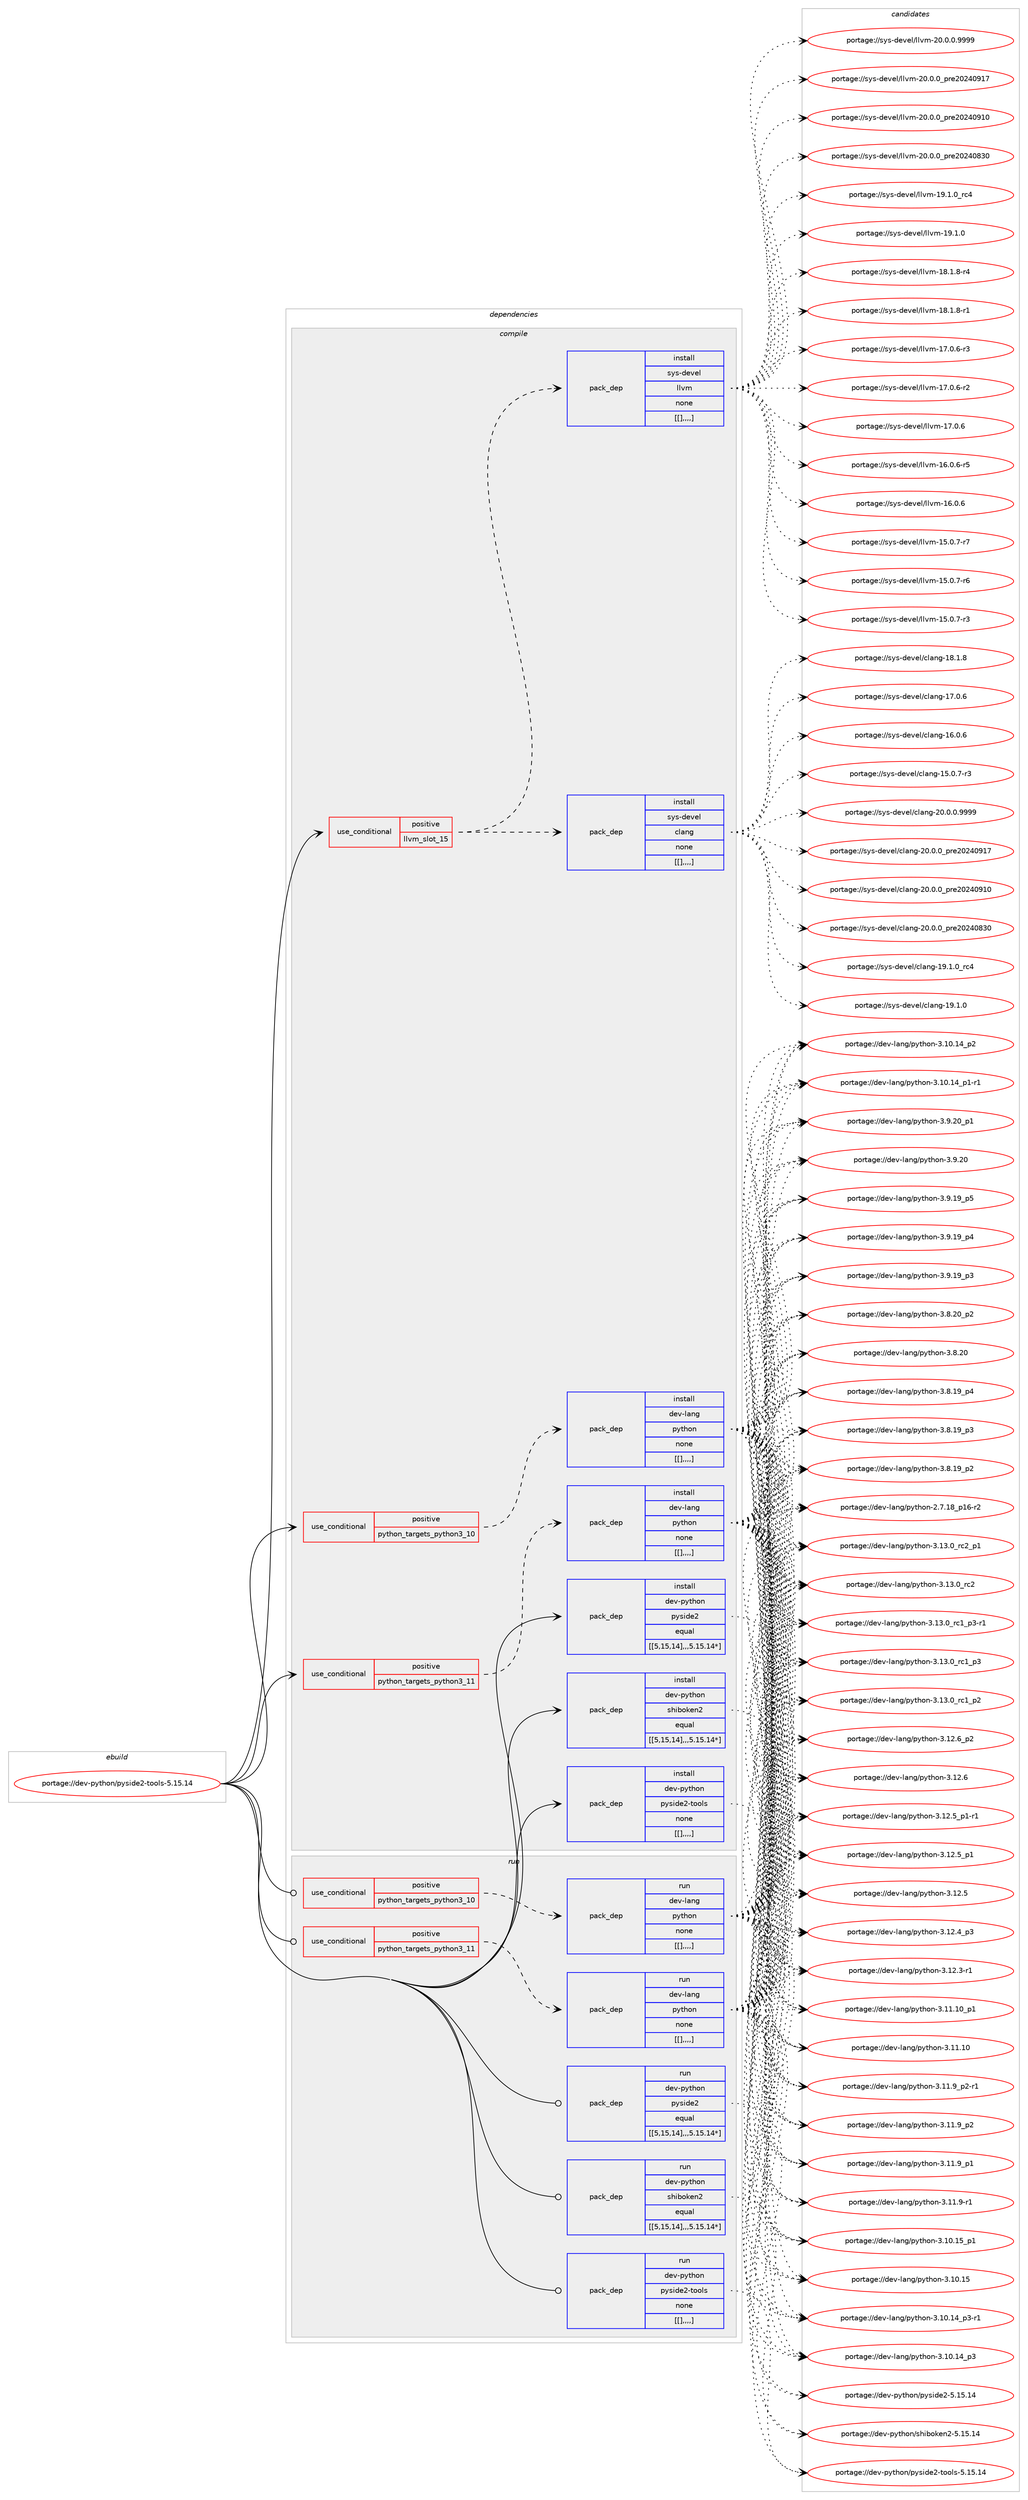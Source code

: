 digraph prolog {

# *************
# Graph options
# *************

newrank=true;
concentrate=true;
compound=true;
graph [rankdir=LR,fontname=Helvetica,fontsize=10,ranksep=1.5];#, ranksep=2.5, nodesep=0.2];
edge  [arrowhead=vee];
node  [fontname=Helvetica,fontsize=10];

# **********
# The ebuild
# **********

subgraph cluster_leftcol {
color=gray;
label=<<i>ebuild</i>>;
id [label="portage://dev-python/pyside2-tools-5.15.14", color=red, width=4, href="../dev-python/pyside2-tools-5.15.14.svg"];
}

# ****************
# The dependencies
# ****************

subgraph cluster_midcol {
color=gray;
label=<<i>dependencies</i>>;
subgraph cluster_compile {
fillcolor="#eeeeee";
style=filled;
label=<<i>compile</i>>;
subgraph cond39225 {
dependency161294 [label=<<TABLE BORDER="0" CELLBORDER="1" CELLSPACING="0" CELLPADDING="4"><TR><TD ROWSPAN="3" CELLPADDING="10">use_conditional</TD></TR><TR><TD>positive</TD></TR><TR><TD>llvm_slot_15</TD></TR></TABLE>>, shape=none, color=red];
subgraph pack120819 {
dependency161295 [label=<<TABLE BORDER="0" CELLBORDER="1" CELLSPACING="0" CELLPADDING="4" WIDTH="220"><TR><TD ROWSPAN="6" CELLPADDING="30">pack_dep</TD></TR><TR><TD WIDTH="110">install</TD></TR><TR><TD>sys-devel</TD></TR><TR><TD>clang</TD></TR><TR><TD>none</TD></TR><TR><TD>[[],,,,]</TD></TR></TABLE>>, shape=none, color=blue];
}
dependency161294:e -> dependency161295:w [weight=20,style="dashed",arrowhead="vee"];
subgraph pack120820 {
dependency161296 [label=<<TABLE BORDER="0" CELLBORDER="1" CELLSPACING="0" CELLPADDING="4" WIDTH="220"><TR><TD ROWSPAN="6" CELLPADDING="30">pack_dep</TD></TR><TR><TD WIDTH="110">install</TD></TR><TR><TD>sys-devel</TD></TR><TR><TD>llvm</TD></TR><TR><TD>none</TD></TR><TR><TD>[[],,,,]</TD></TR></TABLE>>, shape=none, color=blue];
}
dependency161294:e -> dependency161296:w [weight=20,style="dashed",arrowhead="vee"];
}
id:e -> dependency161294:w [weight=20,style="solid",arrowhead="vee"];
subgraph cond39226 {
dependency161297 [label=<<TABLE BORDER="0" CELLBORDER="1" CELLSPACING="0" CELLPADDING="4"><TR><TD ROWSPAN="3" CELLPADDING="10">use_conditional</TD></TR><TR><TD>positive</TD></TR><TR><TD>python_targets_python3_10</TD></TR></TABLE>>, shape=none, color=red];
subgraph pack120821 {
dependency161298 [label=<<TABLE BORDER="0" CELLBORDER="1" CELLSPACING="0" CELLPADDING="4" WIDTH="220"><TR><TD ROWSPAN="6" CELLPADDING="30">pack_dep</TD></TR><TR><TD WIDTH="110">install</TD></TR><TR><TD>dev-lang</TD></TR><TR><TD>python</TD></TR><TR><TD>none</TD></TR><TR><TD>[[],,,,]</TD></TR></TABLE>>, shape=none, color=blue];
}
dependency161297:e -> dependency161298:w [weight=20,style="dashed",arrowhead="vee"];
}
id:e -> dependency161297:w [weight=20,style="solid",arrowhead="vee"];
subgraph cond39227 {
dependency161299 [label=<<TABLE BORDER="0" CELLBORDER="1" CELLSPACING="0" CELLPADDING="4"><TR><TD ROWSPAN="3" CELLPADDING="10">use_conditional</TD></TR><TR><TD>positive</TD></TR><TR><TD>python_targets_python3_11</TD></TR></TABLE>>, shape=none, color=red];
subgraph pack120822 {
dependency161300 [label=<<TABLE BORDER="0" CELLBORDER="1" CELLSPACING="0" CELLPADDING="4" WIDTH="220"><TR><TD ROWSPAN="6" CELLPADDING="30">pack_dep</TD></TR><TR><TD WIDTH="110">install</TD></TR><TR><TD>dev-lang</TD></TR><TR><TD>python</TD></TR><TR><TD>none</TD></TR><TR><TD>[[],,,,]</TD></TR></TABLE>>, shape=none, color=blue];
}
dependency161299:e -> dependency161300:w [weight=20,style="dashed",arrowhead="vee"];
}
id:e -> dependency161299:w [weight=20,style="solid",arrowhead="vee"];
subgraph pack120823 {
dependency161301 [label=<<TABLE BORDER="0" CELLBORDER="1" CELLSPACING="0" CELLPADDING="4" WIDTH="220"><TR><TD ROWSPAN="6" CELLPADDING="30">pack_dep</TD></TR><TR><TD WIDTH="110">install</TD></TR><TR><TD>dev-python</TD></TR><TR><TD>pyside2</TD></TR><TR><TD>equal</TD></TR><TR><TD>[[5,15,14],,,5.15.14*]</TD></TR></TABLE>>, shape=none, color=blue];
}
id:e -> dependency161301:w [weight=20,style="solid",arrowhead="vee"];
subgraph pack120824 {
dependency161302 [label=<<TABLE BORDER="0" CELLBORDER="1" CELLSPACING="0" CELLPADDING="4" WIDTH="220"><TR><TD ROWSPAN="6" CELLPADDING="30">pack_dep</TD></TR><TR><TD WIDTH="110">install</TD></TR><TR><TD>dev-python</TD></TR><TR><TD>shiboken2</TD></TR><TR><TD>equal</TD></TR><TR><TD>[[5,15,14],,,5.15.14*]</TD></TR></TABLE>>, shape=none, color=blue];
}
id:e -> dependency161302:w [weight=20,style="solid",arrowhead="vee"];
subgraph pack120825 {
dependency161303 [label=<<TABLE BORDER="0" CELLBORDER="1" CELLSPACING="0" CELLPADDING="4" WIDTH="220"><TR><TD ROWSPAN="6" CELLPADDING="30">pack_dep</TD></TR><TR><TD WIDTH="110">install</TD></TR><TR><TD>dev-python</TD></TR><TR><TD>pyside2-tools</TD></TR><TR><TD>none</TD></TR><TR><TD>[[],,,,]</TD></TR></TABLE>>, shape=none, color=blue];
}
id:e -> dependency161303:w [weight=20,style="solid",arrowhead="vee"];
}
subgraph cluster_compileandrun {
fillcolor="#eeeeee";
style=filled;
label=<<i>compile and run</i>>;
}
subgraph cluster_run {
fillcolor="#eeeeee";
style=filled;
label=<<i>run</i>>;
subgraph cond39228 {
dependency161304 [label=<<TABLE BORDER="0" CELLBORDER="1" CELLSPACING="0" CELLPADDING="4"><TR><TD ROWSPAN="3" CELLPADDING="10">use_conditional</TD></TR><TR><TD>positive</TD></TR><TR><TD>python_targets_python3_10</TD></TR></TABLE>>, shape=none, color=red];
subgraph pack120826 {
dependency161305 [label=<<TABLE BORDER="0" CELLBORDER="1" CELLSPACING="0" CELLPADDING="4" WIDTH="220"><TR><TD ROWSPAN="6" CELLPADDING="30">pack_dep</TD></TR><TR><TD WIDTH="110">run</TD></TR><TR><TD>dev-lang</TD></TR><TR><TD>python</TD></TR><TR><TD>none</TD></TR><TR><TD>[[],,,,]</TD></TR></TABLE>>, shape=none, color=blue];
}
dependency161304:e -> dependency161305:w [weight=20,style="dashed",arrowhead="vee"];
}
id:e -> dependency161304:w [weight=20,style="solid",arrowhead="odot"];
subgraph cond39229 {
dependency161306 [label=<<TABLE BORDER="0" CELLBORDER="1" CELLSPACING="0" CELLPADDING="4"><TR><TD ROWSPAN="3" CELLPADDING="10">use_conditional</TD></TR><TR><TD>positive</TD></TR><TR><TD>python_targets_python3_11</TD></TR></TABLE>>, shape=none, color=red];
subgraph pack120827 {
dependency161307 [label=<<TABLE BORDER="0" CELLBORDER="1" CELLSPACING="0" CELLPADDING="4" WIDTH="220"><TR><TD ROWSPAN="6" CELLPADDING="30">pack_dep</TD></TR><TR><TD WIDTH="110">run</TD></TR><TR><TD>dev-lang</TD></TR><TR><TD>python</TD></TR><TR><TD>none</TD></TR><TR><TD>[[],,,,]</TD></TR></TABLE>>, shape=none, color=blue];
}
dependency161306:e -> dependency161307:w [weight=20,style="dashed",arrowhead="vee"];
}
id:e -> dependency161306:w [weight=20,style="solid",arrowhead="odot"];
subgraph pack120828 {
dependency161308 [label=<<TABLE BORDER="0" CELLBORDER="1" CELLSPACING="0" CELLPADDING="4" WIDTH="220"><TR><TD ROWSPAN="6" CELLPADDING="30">pack_dep</TD></TR><TR><TD WIDTH="110">run</TD></TR><TR><TD>dev-python</TD></TR><TR><TD>pyside2</TD></TR><TR><TD>equal</TD></TR><TR><TD>[[5,15,14],,,5.15.14*]</TD></TR></TABLE>>, shape=none, color=blue];
}
id:e -> dependency161308:w [weight=20,style="solid",arrowhead="odot"];
subgraph pack120829 {
dependency161309 [label=<<TABLE BORDER="0" CELLBORDER="1" CELLSPACING="0" CELLPADDING="4" WIDTH="220"><TR><TD ROWSPAN="6" CELLPADDING="30">pack_dep</TD></TR><TR><TD WIDTH="110">run</TD></TR><TR><TD>dev-python</TD></TR><TR><TD>shiboken2</TD></TR><TR><TD>equal</TD></TR><TR><TD>[[5,15,14],,,5.15.14*]</TD></TR></TABLE>>, shape=none, color=blue];
}
id:e -> dependency161309:w [weight=20,style="solid",arrowhead="odot"];
subgraph pack120830 {
dependency161310 [label=<<TABLE BORDER="0" CELLBORDER="1" CELLSPACING="0" CELLPADDING="4" WIDTH="220"><TR><TD ROWSPAN="6" CELLPADDING="30">pack_dep</TD></TR><TR><TD WIDTH="110">run</TD></TR><TR><TD>dev-python</TD></TR><TR><TD>pyside2-tools</TD></TR><TR><TD>none</TD></TR><TR><TD>[[],,,,]</TD></TR></TABLE>>, shape=none, color=blue];
}
id:e -> dependency161310:w [weight=20,style="solid",arrowhead="odot"];
}
}

# **************
# The candidates
# **************

subgraph cluster_choices {
rank=same;
color=gray;
label=<<i>candidates</i>>;

subgraph choice120819 {
color=black;
nodesep=1;
choice11512111545100101118101108479910897110103455048464846484657575757 [label="portage://sys-devel/clang-20.0.0.9999", color=red, width=4,href="../sys-devel/clang-20.0.0.9999.svg"];
choice1151211154510010111810110847991089711010345504846484648951121141015048505248574955 [label="portage://sys-devel/clang-20.0.0_pre20240917", color=red, width=4,href="../sys-devel/clang-20.0.0_pre20240917.svg"];
choice1151211154510010111810110847991089711010345504846484648951121141015048505248574948 [label="portage://sys-devel/clang-20.0.0_pre20240910", color=red, width=4,href="../sys-devel/clang-20.0.0_pre20240910.svg"];
choice1151211154510010111810110847991089711010345504846484648951121141015048505248565148 [label="portage://sys-devel/clang-20.0.0_pre20240830", color=red, width=4,href="../sys-devel/clang-20.0.0_pre20240830.svg"];
choice1151211154510010111810110847991089711010345495746494648951149952 [label="portage://sys-devel/clang-19.1.0_rc4", color=red, width=4,href="../sys-devel/clang-19.1.0_rc4.svg"];
choice1151211154510010111810110847991089711010345495746494648 [label="portage://sys-devel/clang-19.1.0", color=red, width=4,href="../sys-devel/clang-19.1.0.svg"];
choice1151211154510010111810110847991089711010345495646494656 [label="portage://sys-devel/clang-18.1.8", color=red, width=4,href="../sys-devel/clang-18.1.8.svg"];
choice1151211154510010111810110847991089711010345495546484654 [label="portage://sys-devel/clang-17.0.6", color=red, width=4,href="../sys-devel/clang-17.0.6.svg"];
choice1151211154510010111810110847991089711010345495446484654 [label="portage://sys-devel/clang-16.0.6", color=red, width=4,href="../sys-devel/clang-16.0.6.svg"];
choice11512111545100101118101108479910897110103454953464846554511451 [label="portage://sys-devel/clang-15.0.7-r3", color=red, width=4,href="../sys-devel/clang-15.0.7-r3.svg"];
dependency161295:e -> choice11512111545100101118101108479910897110103455048464846484657575757:w [style=dotted,weight="100"];
dependency161295:e -> choice1151211154510010111810110847991089711010345504846484648951121141015048505248574955:w [style=dotted,weight="100"];
dependency161295:e -> choice1151211154510010111810110847991089711010345504846484648951121141015048505248574948:w [style=dotted,weight="100"];
dependency161295:e -> choice1151211154510010111810110847991089711010345504846484648951121141015048505248565148:w [style=dotted,weight="100"];
dependency161295:e -> choice1151211154510010111810110847991089711010345495746494648951149952:w [style=dotted,weight="100"];
dependency161295:e -> choice1151211154510010111810110847991089711010345495746494648:w [style=dotted,weight="100"];
dependency161295:e -> choice1151211154510010111810110847991089711010345495646494656:w [style=dotted,weight="100"];
dependency161295:e -> choice1151211154510010111810110847991089711010345495546484654:w [style=dotted,weight="100"];
dependency161295:e -> choice1151211154510010111810110847991089711010345495446484654:w [style=dotted,weight="100"];
dependency161295:e -> choice11512111545100101118101108479910897110103454953464846554511451:w [style=dotted,weight="100"];
}
subgraph choice120820 {
color=black;
nodesep=1;
choice1151211154510010111810110847108108118109455048464846484657575757 [label="portage://sys-devel/llvm-20.0.0.9999", color=red, width=4,href="../sys-devel/llvm-20.0.0.9999.svg"];
choice115121115451001011181011084710810811810945504846484648951121141015048505248574955 [label="portage://sys-devel/llvm-20.0.0_pre20240917", color=red, width=4,href="../sys-devel/llvm-20.0.0_pre20240917.svg"];
choice115121115451001011181011084710810811810945504846484648951121141015048505248574948 [label="portage://sys-devel/llvm-20.0.0_pre20240910", color=red, width=4,href="../sys-devel/llvm-20.0.0_pre20240910.svg"];
choice115121115451001011181011084710810811810945504846484648951121141015048505248565148 [label="portage://sys-devel/llvm-20.0.0_pre20240830", color=red, width=4,href="../sys-devel/llvm-20.0.0_pre20240830.svg"];
choice115121115451001011181011084710810811810945495746494648951149952 [label="portage://sys-devel/llvm-19.1.0_rc4", color=red, width=4,href="../sys-devel/llvm-19.1.0_rc4.svg"];
choice115121115451001011181011084710810811810945495746494648 [label="portage://sys-devel/llvm-19.1.0", color=red, width=4,href="../sys-devel/llvm-19.1.0.svg"];
choice1151211154510010111810110847108108118109454956464946564511452 [label="portage://sys-devel/llvm-18.1.8-r4", color=red, width=4,href="../sys-devel/llvm-18.1.8-r4.svg"];
choice1151211154510010111810110847108108118109454956464946564511449 [label="portage://sys-devel/llvm-18.1.8-r1", color=red, width=4,href="../sys-devel/llvm-18.1.8-r1.svg"];
choice1151211154510010111810110847108108118109454955464846544511451 [label="portage://sys-devel/llvm-17.0.6-r3", color=red, width=4,href="../sys-devel/llvm-17.0.6-r3.svg"];
choice1151211154510010111810110847108108118109454955464846544511450 [label="portage://sys-devel/llvm-17.0.6-r2", color=red, width=4,href="../sys-devel/llvm-17.0.6-r2.svg"];
choice115121115451001011181011084710810811810945495546484654 [label="portage://sys-devel/llvm-17.0.6", color=red, width=4,href="../sys-devel/llvm-17.0.6.svg"];
choice1151211154510010111810110847108108118109454954464846544511453 [label="portage://sys-devel/llvm-16.0.6-r5", color=red, width=4,href="../sys-devel/llvm-16.0.6-r5.svg"];
choice115121115451001011181011084710810811810945495446484654 [label="portage://sys-devel/llvm-16.0.6", color=red, width=4,href="../sys-devel/llvm-16.0.6.svg"];
choice1151211154510010111810110847108108118109454953464846554511455 [label="portage://sys-devel/llvm-15.0.7-r7", color=red, width=4,href="../sys-devel/llvm-15.0.7-r7.svg"];
choice1151211154510010111810110847108108118109454953464846554511454 [label="portage://sys-devel/llvm-15.0.7-r6", color=red, width=4,href="../sys-devel/llvm-15.0.7-r6.svg"];
choice1151211154510010111810110847108108118109454953464846554511451 [label="portage://sys-devel/llvm-15.0.7-r3", color=red, width=4,href="../sys-devel/llvm-15.0.7-r3.svg"];
dependency161296:e -> choice1151211154510010111810110847108108118109455048464846484657575757:w [style=dotted,weight="100"];
dependency161296:e -> choice115121115451001011181011084710810811810945504846484648951121141015048505248574955:w [style=dotted,weight="100"];
dependency161296:e -> choice115121115451001011181011084710810811810945504846484648951121141015048505248574948:w [style=dotted,weight="100"];
dependency161296:e -> choice115121115451001011181011084710810811810945504846484648951121141015048505248565148:w [style=dotted,weight="100"];
dependency161296:e -> choice115121115451001011181011084710810811810945495746494648951149952:w [style=dotted,weight="100"];
dependency161296:e -> choice115121115451001011181011084710810811810945495746494648:w [style=dotted,weight="100"];
dependency161296:e -> choice1151211154510010111810110847108108118109454956464946564511452:w [style=dotted,weight="100"];
dependency161296:e -> choice1151211154510010111810110847108108118109454956464946564511449:w [style=dotted,weight="100"];
dependency161296:e -> choice1151211154510010111810110847108108118109454955464846544511451:w [style=dotted,weight="100"];
dependency161296:e -> choice1151211154510010111810110847108108118109454955464846544511450:w [style=dotted,weight="100"];
dependency161296:e -> choice115121115451001011181011084710810811810945495546484654:w [style=dotted,weight="100"];
dependency161296:e -> choice1151211154510010111810110847108108118109454954464846544511453:w [style=dotted,weight="100"];
dependency161296:e -> choice115121115451001011181011084710810811810945495446484654:w [style=dotted,weight="100"];
dependency161296:e -> choice1151211154510010111810110847108108118109454953464846554511455:w [style=dotted,weight="100"];
dependency161296:e -> choice1151211154510010111810110847108108118109454953464846554511454:w [style=dotted,weight="100"];
dependency161296:e -> choice1151211154510010111810110847108108118109454953464846554511451:w [style=dotted,weight="100"];
}
subgraph choice120821 {
color=black;
nodesep=1;
choice100101118451089711010347112121116104111110455146495146489511499509511249 [label="portage://dev-lang/python-3.13.0_rc2_p1", color=red, width=4,href="../dev-lang/python-3.13.0_rc2_p1.svg"];
choice10010111845108971101034711212111610411111045514649514648951149950 [label="portage://dev-lang/python-3.13.0_rc2", color=red, width=4,href="../dev-lang/python-3.13.0_rc2.svg"];
choice1001011184510897110103471121211161041111104551464951464895114994995112514511449 [label="portage://dev-lang/python-3.13.0_rc1_p3-r1", color=red, width=4,href="../dev-lang/python-3.13.0_rc1_p3-r1.svg"];
choice100101118451089711010347112121116104111110455146495146489511499499511251 [label="portage://dev-lang/python-3.13.0_rc1_p3", color=red, width=4,href="../dev-lang/python-3.13.0_rc1_p3.svg"];
choice100101118451089711010347112121116104111110455146495146489511499499511250 [label="portage://dev-lang/python-3.13.0_rc1_p2", color=red, width=4,href="../dev-lang/python-3.13.0_rc1_p2.svg"];
choice100101118451089711010347112121116104111110455146495046549511250 [label="portage://dev-lang/python-3.12.6_p2", color=red, width=4,href="../dev-lang/python-3.12.6_p2.svg"];
choice10010111845108971101034711212111610411111045514649504654 [label="portage://dev-lang/python-3.12.6", color=red, width=4,href="../dev-lang/python-3.12.6.svg"];
choice1001011184510897110103471121211161041111104551464950465395112494511449 [label="portage://dev-lang/python-3.12.5_p1-r1", color=red, width=4,href="../dev-lang/python-3.12.5_p1-r1.svg"];
choice100101118451089711010347112121116104111110455146495046539511249 [label="portage://dev-lang/python-3.12.5_p1", color=red, width=4,href="../dev-lang/python-3.12.5_p1.svg"];
choice10010111845108971101034711212111610411111045514649504653 [label="portage://dev-lang/python-3.12.5", color=red, width=4,href="../dev-lang/python-3.12.5.svg"];
choice100101118451089711010347112121116104111110455146495046529511251 [label="portage://dev-lang/python-3.12.4_p3", color=red, width=4,href="../dev-lang/python-3.12.4_p3.svg"];
choice100101118451089711010347112121116104111110455146495046514511449 [label="portage://dev-lang/python-3.12.3-r1", color=red, width=4,href="../dev-lang/python-3.12.3-r1.svg"];
choice10010111845108971101034711212111610411111045514649494649489511249 [label="portage://dev-lang/python-3.11.10_p1", color=red, width=4,href="../dev-lang/python-3.11.10_p1.svg"];
choice1001011184510897110103471121211161041111104551464949464948 [label="portage://dev-lang/python-3.11.10", color=red, width=4,href="../dev-lang/python-3.11.10.svg"];
choice1001011184510897110103471121211161041111104551464949465795112504511449 [label="portage://dev-lang/python-3.11.9_p2-r1", color=red, width=4,href="../dev-lang/python-3.11.9_p2-r1.svg"];
choice100101118451089711010347112121116104111110455146494946579511250 [label="portage://dev-lang/python-3.11.9_p2", color=red, width=4,href="../dev-lang/python-3.11.9_p2.svg"];
choice100101118451089711010347112121116104111110455146494946579511249 [label="portage://dev-lang/python-3.11.9_p1", color=red, width=4,href="../dev-lang/python-3.11.9_p1.svg"];
choice100101118451089711010347112121116104111110455146494946574511449 [label="portage://dev-lang/python-3.11.9-r1", color=red, width=4,href="../dev-lang/python-3.11.9-r1.svg"];
choice10010111845108971101034711212111610411111045514649484649539511249 [label="portage://dev-lang/python-3.10.15_p1", color=red, width=4,href="../dev-lang/python-3.10.15_p1.svg"];
choice1001011184510897110103471121211161041111104551464948464953 [label="portage://dev-lang/python-3.10.15", color=red, width=4,href="../dev-lang/python-3.10.15.svg"];
choice100101118451089711010347112121116104111110455146494846495295112514511449 [label="portage://dev-lang/python-3.10.14_p3-r1", color=red, width=4,href="../dev-lang/python-3.10.14_p3-r1.svg"];
choice10010111845108971101034711212111610411111045514649484649529511251 [label="portage://dev-lang/python-3.10.14_p3", color=red, width=4,href="../dev-lang/python-3.10.14_p3.svg"];
choice10010111845108971101034711212111610411111045514649484649529511250 [label="portage://dev-lang/python-3.10.14_p2", color=red, width=4,href="../dev-lang/python-3.10.14_p2.svg"];
choice100101118451089711010347112121116104111110455146494846495295112494511449 [label="portage://dev-lang/python-3.10.14_p1-r1", color=red, width=4,href="../dev-lang/python-3.10.14_p1-r1.svg"];
choice100101118451089711010347112121116104111110455146574650489511249 [label="portage://dev-lang/python-3.9.20_p1", color=red, width=4,href="../dev-lang/python-3.9.20_p1.svg"];
choice10010111845108971101034711212111610411111045514657465048 [label="portage://dev-lang/python-3.9.20", color=red, width=4,href="../dev-lang/python-3.9.20.svg"];
choice100101118451089711010347112121116104111110455146574649579511253 [label="portage://dev-lang/python-3.9.19_p5", color=red, width=4,href="../dev-lang/python-3.9.19_p5.svg"];
choice100101118451089711010347112121116104111110455146574649579511252 [label="portage://dev-lang/python-3.9.19_p4", color=red, width=4,href="../dev-lang/python-3.9.19_p4.svg"];
choice100101118451089711010347112121116104111110455146574649579511251 [label="portage://dev-lang/python-3.9.19_p3", color=red, width=4,href="../dev-lang/python-3.9.19_p3.svg"];
choice100101118451089711010347112121116104111110455146564650489511250 [label="portage://dev-lang/python-3.8.20_p2", color=red, width=4,href="../dev-lang/python-3.8.20_p2.svg"];
choice10010111845108971101034711212111610411111045514656465048 [label="portage://dev-lang/python-3.8.20", color=red, width=4,href="../dev-lang/python-3.8.20.svg"];
choice100101118451089711010347112121116104111110455146564649579511252 [label="portage://dev-lang/python-3.8.19_p4", color=red, width=4,href="../dev-lang/python-3.8.19_p4.svg"];
choice100101118451089711010347112121116104111110455146564649579511251 [label="portage://dev-lang/python-3.8.19_p3", color=red, width=4,href="../dev-lang/python-3.8.19_p3.svg"];
choice100101118451089711010347112121116104111110455146564649579511250 [label="portage://dev-lang/python-3.8.19_p2", color=red, width=4,href="../dev-lang/python-3.8.19_p2.svg"];
choice100101118451089711010347112121116104111110455046554649569511249544511450 [label="portage://dev-lang/python-2.7.18_p16-r2", color=red, width=4,href="../dev-lang/python-2.7.18_p16-r2.svg"];
dependency161298:e -> choice100101118451089711010347112121116104111110455146495146489511499509511249:w [style=dotted,weight="100"];
dependency161298:e -> choice10010111845108971101034711212111610411111045514649514648951149950:w [style=dotted,weight="100"];
dependency161298:e -> choice1001011184510897110103471121211161041111104551464951464895114994995112514511449:w [style=dotted,weight="100"];
dependency161298:e -> choice100101118451089711010347112121116104111110455146495146489511499499511251:w [style=dotted,weight="100"];
dependency161298:e -> choice100101118451089711010347112121116104111110455146495146489511499499511250:w [style=dotted,weight="100"];
dependency161298:e -> choice100101118451089711010347112121116104111110455146495046549511250:w [style=dotted,weight="100"];
dependency161298:e -> choice10010111845108971101034711212111610411111045514649504654:w [style=dotted,weight="100"];
dependency161298:e -> choice1001011184510897110103471121211161041111104551464950465395112494511449:w [style=dotted,weight="100"];
dependency161298:e -> choice100101118451089711010347112121116104111110455146495046539511249:w [style=dotted,weight="100"];
dependency161298:e -> choice10010111845108971101034711212111610411111045514649504653:w [style=dotted,weight="100"];
dependency161298:e -> choice100101118451089711010347112121116104111110455146495046529511251:w [style=dotted,weight="100"];
dependency161298:e -> choice100101118451089711010347112121116104111110455146495046514511449:w [style=dotted,weight="100"];
dependency161298:e -> choice10010111845108971101034711212111610411111045514649494649489511249:w [style=dotted,weight="100"];
dependency161298:e -> choice1001011184510897110103471121211161041111104551464949464948:w [style=dotted,weight="100"];
dependency161298:e -> choice1001011184510897110103471121211161041111104551464949465795112504511449:w [style=dotted,weight="100"];
dependency161298:e -> choice100101118451089711010347112121116104111110455146494946579511250:w [style=dotted,weight="100"];
dependency161298:e -> choice100101118451089711010347112121116104111110455146494946579511249:w [style=dotted,weight="100"];
dependency161298:e -> choice100101118451089711010347112121116104111110455146494946574511449:w [style=dotted,weight="100"];
dependency161298:e -> choice10010111845108971101034711212111610411111045514649484649539511249:w [style=dotted,weight="100"];
dependency161298:e -> choice1001011184510897110103471121211161041111104551464948464953:w [style=dotted,weight="100"];
dependency161298:e -> choice100101118451089711010347112121116104111110455146494846495295112514511449:w [style=dotted,weight="100"];
dependency161298:e -> choice10010111845108971101034711212111610411111045514649484649529511251:w [style=dotted,weight="100"];
dependency161298:e -> choice10010111845108971101034711212111610411111045514649484649529511250:w [style=dotted,weight="100"];
dependency161298:e -> choice100101118451089711010347112121116104111110455146494846495295112494511449:w [style=dotted,weight="100"];
dependency161298:e -> choice100101118451089711010347112121116104111110455146574650489511249:w [style=dotted,weight="100"];
dependency161298:e -> choice10010111845108971101034711212111610411111045514657465048:w [style=dotted,weight="100"];
dependency161298:e -> choice100101118451089711010347112121116104111110455146574649579511253:w [style=dotted,weight="100"];
dependency161298:e -> choice100101118451089711010347112121116104111110455146574649579511252:w [style=dotted,weight="100"];
dependency161298:e -> choice100101118451089711010347112121116104111110455146574649579511251:w [style=dotted,weight="100"];
dependency161298:e -> choice100101118451089711010347112121116104111110455146564650489511250:w [style=dotted,weight="100"];
dependency161298:e -> choice10010111845108971101034711212111610411111045514656465048:w [style=dotted,weight="100"];
dependency161298:e -> choice100101118451089711010347112121116104111110455146564649579511252:w [style=dotted,weight="100"];
dependency161298:e -> choice100101118451089711010347112121116104111110455146564649579511251:w [style=dotted,weight="100"];
dependency161298:e -> choice100101118451089711010347112121116104111110455146564649579511250:w [style=dotted,weight="100"];
dependency161298:e -> choice100101118451089711010347112121116104111110455046554649569511249544511450:w [style=dotted,weight="100"];
}
subgraph choice120822 {
color=black;
nodesep=1;
choice100101118451089711010347112121116104111110455146495146489511499509511249 [label="portage://dev-lang/python-3.13.0_rc2_p1", color=red, width=4,href="../dev-lang/python-3.13.0_rc2_p1.svg"];
choice10010111845108971101034711212111610411111045514649514648951149950 [label="portage://dev-lang/python-3.13.0_rc2", color=red, width=4,href="../dev-lang/python-3.13.0_rc2.svg"];
choice1001011184510897110103471121211161041111104551464951464895114994995112514511449 [label="portage://dev-lang/python-3.13.0_rc1_p3-r1", color=red, width=4,href="../dev-lang/python-3.13.0_rc1_p3-r1.svg"];
choice100101118451089711010347112121116104111110455146495146489511499499511251 [label="portage://dev-lang/python-3.13.0_rc1_p3", color=red, width=4,href="../dev-lang/python-3.13.0_rc1_p3.svg"];
choice100101118451089711010347112121116104111110455146495146489511499499511250 [label="portage://dev-lang/python-3.13.0_rc1_p2", color=red, width=4,href="../dev-lang/python-3.13.0_rc1_p2.svg"];
choice100101118451089711010347112121116104111110455146495046549511250 [label="portage://dev-lang/python-3.12.6_p2", color=red, width=4,href="../dev-lang/python-3.12.6_p2.svg"];
choice10010111845108971101034711212111610411111045514649504654 [label="portage://dev-lang/python-3.12.6", color=red, width=4,href="../dev-lang/python-3.12.6.svg"];
choice1001011184510897110103471121211161041111104551464950465395112494511449 [label="portage://dev-lang/python-3.12.5_p1-r1", color=red, width=4,href="../dev-lang/python-3.12.5_p1-r1.svg"];
choice100101118451089711010347112121116104111110455146495046539511249 [label="portage://dev-lang/python-3.12.5_p1", color=red, width=4,href="../dev-lang/python-3.12.5_p1.svg"];
choice10010111845108971101034711212111610411111045514649504653 [label="portage://dev-lang/python-3.12.5", color=red, width=4,href="../dev-lang/python-3.12.5.svg"];
choice100101118451089711010347112121116104111110455146495046529511251 [label="portage://dev-lang/python-3.12.4_p3", color=red, width=4,href="../dev-lang/python-3.12.4_p3.svg"];
choice100101118451089711010347112121116104111110455146495046514511449 [label="portage://dev-lang/python-3.12.3-r1", color=red, width=4,href="../dev-lang/python-3.12.3-r1.svg"];
choice10010111845108971101034711212111610411111045514649494649489511249 [label="portage://dev-lang/python-3.11.10_p1", color=red, width=4,href="../dev-lang/python-3.11.10_p1.svg"];
choice1001011184510897110103471121211161041111104551464949464948 [label="portage://dev-lang/python-3.11.10", color=red, width=4,href="../dev-lang/python-3.11.10.svg"];
choice1001011184510897110103471121211161041111104551464949465795112504511449 [label="portage://dev-lang/python-3.11.9_p2-r1", color=red, width=4,href="../dev-lang/python-3.11.9_p2-r1.svg"];
choice100101118451089711010347112121116104111110455146494946579511250 [label="portage://dev-lang/python-3.11.9_p2", color=red, width=4,href="../dev-lang/python-3.11.9_p2.svg"];
choice100101118451089711010347112121116104111110455146494946579511249 [label="portage://dev-lang/python-3.11.9_p1", color=red, width=4,href="../dev-lang/python-3.11.9_p1.svg"];
choice100101118451089711010347112121116104111110455146494946574511449 [label="portage://dev-lang/python-3.11.9-r1", color=red, width=4,href="../dev-lang/python-3.11.9-r1.svg"];
choice10010111845108971101034711212111610411111045514649484649539511249 [label="portage://dev-lang/python-3.10.15_p1", color=red, width=4,href="../dev-lang/python-3.10.15_p1.svg"];
choice1001011184510897110103471121211161041111104551464948464953 [label="portage://dev-lang/python-3.10.15", color=red, width=4,href="../dev-lang/python-3.10.15.svg"];
choice100101118451089711010347112121116104111110455146494846495295112514511449 [label="portage://dev-lang/python-3.10.14_p3-r1", color=red, width=4,href="../dev-lang/python-3.10.14_p3-r1.svg"];
choice10010111845108971101034711212111610411111045514649484649529511251 [label="portage://dev-lang/python-3.10.14_p3", color=red, width=4,href="../dev-lang/python-3.10.14_p3.svg"];
choice10010111845108971101034711212111610411111045514649484649529511250 [label="portage://dev-lang/python-3.10.14_p2", color=red, width=4,href="../dev-lang/python-3.10.14_p2.svg"];
choice100101118451089711010347112121116104111110455146494846495295112494511449 [label="portage://dev-lang/python-3.10.14_p1-r1", color=red, width=4,href="../dev-lang/python-3.10.14_p1-r1.svg"];
choice100101118451089711010347112121116104111110455146574650489511249 [label="portage://dev-lang/python-3.9.20_p1", color=red, width=4,href="../dev-lang/python-3.9.20_p1.svg"];
choice10010111845108971101034711212111610411111045514657465048 [label="portage://dev-lang/python-3.9.20", color=red, width=4,href="../dev-lang/python-3.9.20.svg"];
choice100101118451089711010347112121116104111110455146574649579511253 [label="portage://dev-lang/python-3.9.19_p5", color=red, width=4,href="../dev-lang/python-3.9.19_p5.svg"];
choice100101118451089711010347112121116104111110455146574649579511252 [label="portage://dev-lang/python-3.9.19_p4", color=red, width=4,href="../dev-lang/python-3.9.19_p4.svg"];
choice100101118451089711010347112121116104111110455146574649579511251 [label="portage://dev-lang/python-3.9.19_p3", color=red, width=4,href="../dev-lang/python-3.9.19_p3.svg"];
choice100101118451089711010347112121116104111110455146564650489511250 [label="portage://dev-lang/python-3.8.20_p2", color=red, width=4,href="../dev-lang/python-3.8.20_p2.svg"];
choice10010111845108971101034711212111610411111045514656465048 [label="portage://dev-lang/python-3.8.20", color=red, width=4,href="../dev-lang/python-3.8.20.svg"];
choice100101118451089711010347112121116104111110455146564649579511252 [label="portage://dev-lang/python-3.8.19_p4", color=red, width=4,href="../dev-lang/python-3.8.19_p4.svg"];
choice100101118451089711010347112121116104111110455146564649579511251 [label="portage://dev-lang/python-3.8.19_p3", color=red, width=4,href="../dev-lang/python-3.8.19_p3.svg"];
choice100101118451089711010347112121116104111110455146564649579511250 [label="portage://dev-lang/python-3.8.19_p2", color=red, width=4,href="../dev-lang/python-3.8.19_p2.svg"];
choice100101118451089711010347112121116104111110455046554649569511249544511450 [label="portage://dev-lang/python-2.7.18_p16-r2", color=red, width=4,href="../dev-lang/python-2.7.18_p16-r2.svg"];
dependency161300:e -> choice100101118451089711010347112121116104111110455146495146489511499509511249:w [style=dotted,weight="100"];
dependency161300:e -> choice10010111845108971101034711212111610411111045514649514648951149950:w [style=dotted,weight="100"];
dependency161300:e -> choice1001011184510897110103471121211161041111104551464951464895114994995112514511449:w [style=dotted,weight="100"];
dependency161300:e -> choice100101118451089711010347112121116104111110455146495146489511499499511251:w [style=dotted,weight="100"];
dependency161300:e -> choice100101118451089711010347112121116104111110455146495146489511499499511250:w [style=dotted,weight="100"];
dependency161300:e -> choice100101118451089711010347112121116104111110455146495046549511250:w [style=dotted,weight="100"];
dependency161300:e -> choice10010111845108971101034711212111610411111045514649504654:w [style=dotted,weight="100"];
dependency161300:e -> choice1001011184510897110103471121211161041111104551464950465395112494511449:w [style=dotted,weight="100"];
dependency161300:e -> choice100101118451089711010347112121116104111110455146495046539511249:w [style=dotted,weight="100"];
dependency161300:e -> choice10010111845108971101034711212111610411111045514649504653:w [style=dotted,weight="100"];
dependency161300:e -> choice100101118451089711010347112121116104111110455146495046529511251:w [style=dotted,weight="100"];
dependency161300:e -> choice100101118451089711010347112121116104111110455146495046514511449:w [style=dotted,weight="100"];
dependency161300:e -> choice10010111845108971101034711212111610411111045514649494649489511249:w [style=dotted,weight="100"];
dependency161300:e -> choice1001011184510897110103471121211161041111104551464949464948:w [style=dotted,weight="100"];
dependency161300:e -> choice1001011184510897110103471121211161041111104551464949465795112504511449:w [style=dotted,weight="100"];
dependency161300:e -> choice100101118451089711010347112121116104111110455146494946579511250:w [style=dotted,weight="100"];
dependency161300:e -> choice100101118451089711010347112121116104111110455146494946579511249:w [style=dotted,weight="100"];
dependency161300:e -> choice100101118451089711010347112121116104111110455146494946574511449:w [style=dotted,weight="100"];
dependency161300:e -> choice10010111845108971101034711212111610411111045514649484649539511249:w [style=dotted,weight="100"];
dependency161300:e -> choice1001011184510897110103471121211161041111104551464948464953:w [style=dotted,weight="100"];
dependency161300:e -> choice100101118451089711010347112121116104111110455146494846495295112514511449:w [style=dotted,weight="100"];
dependency161300:e -> choice10010111845108971101034711212111610411111045514649484649529511251:w [style=dotted,weight="100"];
dependency161300:e -> choice10010111845108971101034711212111610411111045514649484649529511250:w [style=dotted,weight="100"];
dependency161300:e -> choice100101118451089711010347112121116104111110455146494846495295112494511449:w [style=dotted,weight="100"];
dependency161300:e -> choice100101118451089711010347112121116104111110455146574650489511249:w [style=dotted,weight="100"];
dependency161300:e -> choice10010111845108971101034711212111610411111045514657465048:w [style=dotted,weight="100"];
dependency161300:e -> choice100101118451089711010347112121116104111110455146574649579511253:w [style=dotted,weight="100"];
dependency161300:e -> choice100101118451089711010347112121116104111110455146574649579511252:w [style=dotted,weight="100"];
dependency161300:e -> choice100101118451089711010347112121116104111110455146574649579511251:w [style=dotted,weight="100"];
dependency161300:e -> choice100101118451089711010347112121116104111110455146564650489511250:w [style=dotted,weight="100"];
dependency161300:e -> choice10010111845108971101034711212111610411111045514656465048:w [style=dotted,weight="100"];
dependency161300:e -> choice100101118451089711010347112121116104111110455146564649579511252:w [style=dotted,weight="100"];
dependency161300:e -> choice100101118451089711010347112121116104111110455146564649579511251:w [style=dotted,weight="100"];
dependency161300:e -> choice100101118451089711010347112121116104111110455146564649579511250:w [style=dotted,weight="100"];
dependency161300:e -> choice100101118451089711010347112121116104111110455046554649569511249544511450:w [style=dotted,weight="100"];
}
subgraph choice120823 {
color=black;
nodesep=1;
choice1001011184511212111610411111047112121115105100101504553464953464952 [label="portage://dev-python/pyside2-5.15.14", color=red, width=4,href="../dev-python/pyside2-5.15.14.svg"];
dependency161301:e -> choice1001011184511212111610411111047112121115105100101504553464953464952:w [style=dotted,weight="100"];
}
subgraph choice120824 {
color=black;
nodesep=1;
choice100101118451121211161041111104711510410598111107101110504553464953464952 [label="portage://dev-python/shiboken2-5.15.14", color=red, width=4,href="../dev-python/shiboken2-5.15.14.svg"];
dependency161302:e -> choice100101118451121211161041111104711510410598111107101110504553464953464952:w [style=dotted,weight="100"];
}
subgraph choice120825 {
color=black;
nodesep=1;
choice100101118451121211161041111104711212111510510010150451161111111081154553464953464952 [label="portage://dev-python/pyside2-tools-5.15.14", color=red, width=4,href="../dev-python/pyside2-tools-5.15.14.svg"];
dependency161303:e -> choice100101118451121211161041111104711212111510510010150451161111111081154553464953464952:w [style=dotted,weight="100"];
}
subgraph choice120826 {
color=black;
nodesep=1;
choice100101118451089711010347112121116104111110455146495146489511499509511249 [label="portage://dev-lang/python-3.13.0_rc2_p1", color=red, width=4,href="../dev-lang/python-3.13.0_rc2_p1.svg"];
choice10010111845108971101034711212111610411111045514649514648951149950 [label="portage://dev-lang/python-3.13.0_rc2", color=red, width=4,href="../dev-lang/python-3.13.0_rc2.svg"];
choice1001011184510897110103471121211161041111104551464951464895114994995112514511449 [label="portage://dev-lang/python-3.13.0_rc1_p3-r1", color=red, width=4,href="../dev-lang/python-3.13.0_rc1_p3-r1.svg"];
choice100101118451089711010347112121116104111110455146495146489511499499511251 [label="portage://dev-lang/python-3.13.0_rc1_p3", color=red, width=4,href="../dev-lang/python-3.13.0_rc1_p3.svg"];
choice100101118451089711010347112121116104111110455146495146489511499499511250 [label="portage://dev-lang/python-3.13.0_rc1_p2", color=red, width=4,href="../dev-lang/python-3.13.0_rc1_p2.svg"];
choice100101118451089711010347112121116104111110455146495046549511250 [label="portage://dev-lang/python-3.12.6_p2", color=red, width=4,href="../dev-lang/python-3.12.6_p2.svg"];
choice10010111845108971101034711212111610411111045514649504654 [label="portage://dev-lang/python-3.12.6", color=red, width=4,href="../dev-lang/python-3.12.6.svg"];
choice1001011184510897110103471121211161041111104551464950465395112494511449 [label="portage://dev-lang/python-3.12.5_p1-r1", color=red, width=4,href="../dev-lang/python-3.12.5_p1-r1.svg"];
choice100101118451089711010347112121116104111110455146495046539511249 [label="portage://dev-lang/python-3.12.5_p1", color=red, width=4,href="../dev-lang/python-3.12.5_p1.svg"];
choice10010111845108971101034711212111610411111045514649504653 [label="portage://dev-lang/python-3.12.5", color=red, width=4,href="../dev-lang/python-3.12.5.svg"];
choice100101118451089711010347112121116104111110455146495046529511251 [label="portage://dev-lang/python-3.12.4_p3", color=red, width=4,href="../dev-lang/python-3.12.4_p3.svg"];
choice100101118451089711010347112121116104111110455146495046514511449 [label="portage://dev-lang/python-3.12.3-r1", color=red, width=4,href="../dev-lang/python-3.12.3-r1.svg"];
choice10010111845108971101034711212111610411111045514649494649489511249 [label="portage://dev-lang/python-3.11.10_p1", color=red, width=4,href="../dev-lang/python-3.11.10_p1.svg"];
choice1001011184510897110103471121211161041111104551464949464948 [label="portage://dev-lang/python-3.11.10", color=red, width=4,href="../dev-lang/python-3.11.10.svg"];
choice1001011184510897110103471121211161041111104551464949465795112504511449 [label="portage://dev-lang/python-3.11.9_p2-r1", color=red, width=4,href="../dev-lang/python-3.11.9_p2-r1.svg"];
choice100101118451089711010347112121116104111110455146494946579511250 [label="portage://dev-lang/python-3.11.9_p2", color=red, width=4,href="../dev-lang/python-3.11.9_p2.svg"];
choice100101118451089711010347112121116104111110455146494946579511249 [label="portage://dev-lang/python-3.11.9_p1", color=red, width=4,href="../dev-lang/python-3.11.9_p1.svg"];
choice100101118451089711010347112121116104111110455146494946574511449 [label="portage://dev-lang/python-3.11.9-r1", color=red, width=4,href="../dev-lang/python-3.11.9-r1.svg"];
choice10010111845108971101034711212111610411111045514649484649539511249 [label="portage://dev-lang/python-3.10.15_p1", color=red, width=4,href="../dev-lang/python-3.10.15_p1.svg"];
choice1001011184510897110103471121211161041111104551464948464953 [label="portage://dev-lang/python-3.10.15", color=red, width=4,href="../dev-lang/python-3.10.15.svg"];
choice100101118451089711010347112121116104111110455146494846495295112514511449 [label="portage://dev-lang/python-3.10.14_p3-r1", color=red, width=4,href="../dev-lang/python-3.10.14_p3-r1.svg"];
choice10010111845108971101034711212111610411111045514649484649529511251 [label="portage://dev-lang/python-3.10.14_p3", color=red, width=4,href="../dev-lang/python-3.10.14_p3.svg"];
choice10010111845108971101034711212111610411111045514649484649529511250 [label="portage://dev-lang/python-3.10.14_p2", color=red, width=4,href="../dev-lang/python-3.10.14_p2.svg"];
choice100101118451089711010347112121116104111110455146494846495295112494511449 [label="portage://dev-lang/python-3.10.14_p1-r1", color=red, width=4,href="../dev-lang/python-3.10.14_p1-r1.svg"];
choice100101118451089711010347112121116104111110455146574650489511249 [label="portage://dev-lang/python-3.9.20_p1", color=red, width=4,href="../dev-lang/python-3.9.20_p1.svg"];
choice10010111845108971101034711212111610411111045514657465048 [label="portage://dev-lang/python-3.9.20", color=red, width=4,href="../dev-lang/python-3.9.20.svg"];
choice100101118451089711010347112121116104111110455146574649579511253 [label="portage://dev-lang/python-3.9.19_p5", color=red, width=4,href="../dev-lang/python-3.9.19_p5.svg"];
choice100101118451089711010347112121116104111110455146574649579511252 [label="portage://dev-lang/python-3.9.19_p4", color=red, width=4,href="../dev-lang/python-3.9.19_p4.svg"];
choice100101118451089711010347112121116104111110455146574649579511251 [label="portage://dev-lang/python-3.9.19_p3", color=red, width=4,href="../dev-lang/python-3.9.19_p3.svg"];
choice100101118451089711010347112121116104111110455146564650489511250 [label="portage://dev-lang/python-3.8.20_p2", color=red, width=4,href="../dev-lang/python-3.8.20_p2.svg"];
choice10010111845108971101034711212111610411111045514656465048 [label="portage://dev-lang/python-3.8.20", color=red, width=4,href="../dev-lang/python-3.8.20.svg"];
choice100101118451089711010347112121116104111110455146564649579511252 [label="portage://dev-lang/python-3.8.19_p4", color=red, width=4,href="../dev-lang/python-3.8.19_p4.svg"];
choice100101118451089711010347112121116104111110455146564649579511251 [label="portage://dev-lang/python-3.8.19_p3", color=red, width=4,href="../dev-lang/python-3.8.19_p3.svg"];
choice100101118451089711010347112121116104111110455146564649579511250 [label="portage://dev-lang/python-3.8.19_p2", color=red, width=4,href="../dev-lang/python-3.8.19_p2.svg"];
choice100101118451089711010347112121116104111110455046554649569511249544511450 [label="portage://dev-lang/python-2.7.18_p16-r2", color=red, width=4,href="../dev-lang/python-2.7.18_p16-r2.svg"];
dependency161305:e -> choice100101118451089711010347112121116104111110455146495146489511499509511249:w [style=dotted,weight="100"];
dependency161305:e -> choice10010111845108971101034711212111610411111045514649514648951149950:w [style=dotted,weight="100"];
dependency161305:e -> choice1001011184510897110103471121211161041111104551464951464895114994995112514511449:w [style=dotted,weight="100"];
dependency161305:e -> choice100101118451089711010347112121116104111110455146495146489511499499511251:w [style=dotted,weight="100"];
dependency161305:e -> choice100101118451089711010347112121116104111110455146495146489511499499511250:w [style=dotted,weight="100"];
dependency161305:e -> choice100101118451089711010347112121116104111110455146495046549511250:w [style=dotted,weight="100"];
dependency161305:e -> choice10010111845108971101034711212111610411111045514649504654:w [style=dotted,weight="100"];
dependency161305:e -> choice1001011184510897110103471121211161041111104551464950465395112494511449:w [style=dotted,weight="100"];
dependency161305:e -> choice100101118451089711010347112121116104111110455146495046539511249:w [style=dotted,weight="100"];
dependency161305:e -> choice10010111845108971101034711212111610411111045514649504653:w [style=dotted,weight="100"];
dependency161305:e -> choice100101118451089711010347112121116104111110455146495046529511251:w [style=dotted,weight="100"];
dependency161305:e -> choice100101118451089711010347112121116104111110455146495046514511449:w [style=dotted,weight="100"];
dependency161305:e -> choice10010111845108971101034711212111610411111045514649494649489511249:w [style=dotted,weight="100"];
dependency161305:e -> choice1001011184510897110103471121211161041111104551464949464948:w [style=dotted,weight="100"];
dependency161305:e -> choice1001011184510897110103471121211161041111104551464949465795112504511449:w [style=dotted,weight="100"];
dependency161305:e -> choice100101118451089711010347112121116104111110455146494946579511250:w [style=dotted,weight="100"];
dependency161305:e -> choice100101118451089711010347112121116104111110455146494946579511249:w [style=dotted,weight="100"];
dependency161305:e -> choice100101118451089711010347112121116104111110455146494946574511449:w [style=dotted,weight="100"];
dependency161305:e -> choice10010111845108971101034711212111610411111045514649484649539511249:w [style=dotted,weight="100"];
dependency161305:e -> choice1001011184510897110103471121211161041111104551464948464953:w [style=dotted,weight="100"];
dependency161305:e -> choice100101118451089711010347112121116104111110455146494846495295112514511449:w [style=dotted,weight="100"];
dependency161305:e -> choice10010111845108971101034711212111610411111045514649484649529511251:w [style=dotted,weight="100"];
dependency161305:e -> choice10010111845108971101034711212111610411111045514649484649529511250:w [style=dotted,weight="100"];
dependency161305:e -> choice100101118451089711010347112121116104111110455146494846495295112494511449:w [style=dotted,weight="100"];
dependency161305:e -> choice100101118451089711010347112121116104111110455146574650489511249:w [style=dotted,weight="100"];
dependency161305:e -> choice10010111845108971101034711212111610411111045514657465048:w [style=dotted,weight="100"];
dependency161305:e -> choice100101118451089711010347112121116104111110455146574649579511253:w [style=dotted,weight="100"];
dependency161305:e -> choice100101118451089711010347112121116104111110455146574649579511252:w [style=dotted,weight="100"];
dependency161305:e -> choice100101118451089711010347112121116104111110455146574649579511251:w [style=dotted,weight="100"];
dependency161305:e -> choice100101118451089711010347112121116104111110455146564650489511250:w [style=dotted,weight="100"];
dependency161305:e -> choice10010111845108971101034711212111610411111045514656465048:w [style=dotted,weight="100"];
dependency161305:e -> choice100101118451089711010347112121116104111110455146564649579511252:w [style=dotted,weight="100"];
dependency161305:e -> choice100101118451089711010347112121116104111110455146564649579511251:w [style=dotted,weight="100"];
dependency161305:e -> choice100101118451089711010347112121116104111110455146564649579511250:w [style=dotted,weight="100"];
dependency161305:e -> choice100101118451089711010347112121116104111110455046554649569511249544511450:w [style=dotted,weight="100"];
}
subgraph choice120827 {
color=black;
nodesep=1;
choice100101118451089711010347112121116104111110455146495146489511499509511249 [label="portage://dev-lang/python-3.13.0_rc2_p1", color=red, width=4,href="../dev-lang/python-3.13.0_rc2_p1.svg"];
choice10010111845108971101034711212111610411111045514649514648951149950 [label="portage://dev-lang/python-3.13.0_rc2", color=red, width=4,href="../dev-lang/python-3.13.0_rc2.svg"];
choice1001011184510897110103471121211161041111104551464951464895114994995112514511449 [label="portage://dev-lang/python-3.13.0_rc1_p3-r1", color=red, width=4,href="../dev-lang/python-3.13.0_rc1_p3-r1.svg"];
choice100101118451089711010347112121116104111110455146495146489511499499511251 [label="portage://dev-lang/python-3.13.0_rc1_p3", color=red, width=4,href="../dev-lang/python-3.13.0_rc1_p3.svg"];
choice100101118451089711010347112121116104111110455146495146489511499499511250 [label="portage://dev-lang/python-3.13.0_rc1_p2", color=red, width=4,href="../dev-lang/python-3.13.0_rc1_p2.svg"];
choice100101118451089711010347112121116104111110455146495046549511250 [label="portage://dev-lang/python-3.12.6_p2", color=red, width=4,href="../dev-lang/python-3.12.6_p2.svg"];
choice10010111845108971101034711212111610411111045514649504654 [label="portage://dev-lang/python-3.12.6", color=red, width=4,href="../dev-lang/python-3.12.6.svg"];
choice1001011184510897110103471121211161041111104551464950465395112494511449 [label="portage://dev-lang/python-3.12.5_p1-r1", color=red, width=4,href="../dev-lang/python-3.12.5_p1-r1.svg"];
choice100101118451089711010347112121116104111110455146495046539511249 [label="portage://dev-lang/python-3.12.5_p1", color=red, width=4,href="../dev-lang/python-3.12.5_p1.svg"];
choice10010111845108971101034711212111610411111045514649504653 [label="portage://dev-lang/python-3.12.5", color=red, width=4,href="../dev-lang/python-3.12.5.svg"];
choice100101118451089711010347112121116104111110455146495046529511251 [label="portage://dev-lang/python-3.12.4_p3", color=red, width=4,href="../dev-lang/python-3.12.4_p3.svg"];
choice100101118451089711010347112121116104111110455146495046514511449 [label="portage://dev-lang/python-3.12.3-r1", color=red, width=4,href="../dev-lang/python-3.12.3-r1.svg"];
choice10010111845108971101034711212111610411111045514649494649489511249 [label="portage://dev-lang/python-3.11.10_p1", color=red, width=4,href="../dev-lang/python-3.11.10_p1.svg"];
choice1001011184510897110103471121211161041111104551464949464948 [label="portage://dev-lang/python-3.11.10", color=red, width=4,href="../dev-lang/python-3.11.10.svg"];
choice1001011184510897110103471121211161041111104551464949465795112504511449 [label="portage://dev-lang/python-3.11.9_p2-r1", color=red, width=4,href="../dev-lang/python-3.11.9_p2-r1.svg"];
choice100101118451089711010347112121116104111110455146494946579511250 [label="portage://dev-lang/python-3.11.9_p2", color=red, width=4,href="../dev-lang/python-3.11.9_p2.svg"];
choice100101118451089711010347112121116104111110455146494946579511249 [label="portage://dev-lang/python-3.11.9_p1", color=red, width=4,href="../dev-lang/python-3.11.9_p1.svg"];
choice100101118451089711010347112121116104111110455146494946574511449 [label="portage://dev-lang/python-3.11.9-r1", color=red, width=4,href="../dev-lang/python-3.11.9-r1.svg"];
choice10010111845108971101034711212111610411111045514649484649539511249 [label="portage://dev-lang/python-3.10.15_p1", color=red, width=4,href="../dev-lang/python-3.10.15_p1.svg"];
choice1001011184510897110103471121211161041111104551464948464953 [label="portage://dev-lang/python-3.10.15", color=red, width=4,href="../dev-lang/python-3.10.15.svg"];
choice100101118451089711010347112121116104111110455146494846495295112514511449 [label="portage://dev-lang/python-3.10.14_p3-r1", color=red, width=4,href="../dev-lang/python-3.10.14_p3-r1.svg"];
choice10010111845108971101034711212111610411111045514649484649529511251 [label="portage://dev-lang/python-3.10.14_p3", color=red, width=4,href="../dev-lang/python-3.10.14_p3.svg"];
choice10010111845108971101034711212111610411111045514649484649529511250 [label="portage://dev-lang/python-3.10.14_p2", color=red, width=4,href="../dev-lang/python-3.10.14_p2.svg"];
choice100101118451089711010347112121116104111110455146494846495295112494511449 [label="portage://dev-lang/python-3.10.14_p1-r1", color=red, width=4,href="../dev-lang/python-3.10.14_p1-r1.svg"];
choice100101118451089711010347112121116104111110455146574650489511249 [label="portage://dev-lang/python-3.9.20_p1", color=red, width=4,href="../dev-lang/python-3.9.20_p1.svg"];
choice10010111845108971101034711212111610411111045514657465048 [label="portage://dev-lang/python-3.9.20", color=red, width=4,href="../dev-lang/python-3.9.20.svg"];
choice100101118451089711010347112121116104111110455146574649579511253 [label="portage://dev-lang/python-3.9.19_p5", color=red, width=4,href="../dev-lang/python-3.9.19_p5.svg"];
choice100101118451089711010347112121116104111110455146574649579511252 [label="portage://dev-lang/python-3.9.19_p4", color=red, width=4,href="../dev-lang/python-3.9.19_p4.svg"];
choice100101118451089711010347112121116104111110455146574649579511251 [label="portage://dev-lang/python-3.9.19_p3", color=red, width=4,href="../dev-lang/python-3.9.19_p3.svg"];
choice100101118451089711010347112121116104111110455146564650489511250 [label="portage://dev-lang/python-3.8.20_p2", color=red, width=4,href="../dev-lang/python-3.8.20_p2.svg"];
choice10010111845108971101034711212111610411111045514656465048 [label="portage://dev-lang/python-3.8.20", color=red, width=4,href="../dev-lang/python-3.8.20.svg"];
choice100101118451089711010347112121116104111110455146564649579511252 [label="portage://dev-lang/python-3.8.19_p4", color=red, width=4,href="../dev-lang/python-3.8.19_p4.svg"];
choice100101118451089711010347112121116104111110455146564649579511251 [label="portage://dev-lang/python-3.8.19_p3", color=red, width=4,href="../dev-lang/python-3.8.19_p3.svg"];
choice100101118451089711010347112121116104111110455146564649579511250 [label="portage://dev-lang/python-3.8.19_p2", color=red, width=4,href="../dev-lang/python-3.8.19_p2.svg"];
choice100101118451089711010347112121116104111110455046554649569511249544511450 [label="portage://dev-lang/python-2.7.18_p16-r2", color=red, width=4,href="../dev-lang/python-2.7.18_p16-r2.svg"];
dependency161307:e -> choice100101118451089711010347112121116104111110455146495146489511499509511249:w [style=dotted,weight="100"];
dependency161307:e -> choice10010111845108971101034711212111610411111045514649514648951149950:w [style=dotted,weight="100"];
dependency161307:e -> choice1001011184510897110103471121211161041111104551464951464895114994995112514511449:w [style=dotted,weight="100"];
dependency161307:e -> choice100101118451089711010347112121116104111110455146495146489511499499511251:w [style=dotted,weight="100"];
dependency161307:e -> choice100101118451089711010347112121116104111110455146495146489511499499511250:w [style=dotted,weight="100"];
dependency161307:e -> choice100101118451089711010347112121116104111110455146495046549511250:w [style=dotted,weight="100"];
dependency161307:e -> choice10010111845108971101034711212111610411111045514649504654:w [style=dotted,weight="100"];
dependency161307:e -> choice1001011184510897110103471121211161041111104551464950465395112494511449:w [style=dotted,weight="100"];
dependency161307:e -> choice100101118451089711010347112121116104111110455146495046539511249:w [style=dotted,weight="100"];
dependency161307:e -> choice10010111845108971101034711212111610411111045514649504653:w [style=dotted,weight="100"];
dependency161307:e -> choice100101118451089711010347112121116104111110455146495046529511251:w [style=dotted,weight="100"];
dependency161307:e -> choice100101118451089711010347112121116104111110455146495046514511449:w [style=dotted,weight="100"];
dependency161307:e -> choice10010111845108971101034711212111610411111045514649494649489511249:w [style=dotted,weight="100"];
dependency161307:e -> choice1001011184510897110103471121211161041111104551464949464948:w [style=dotted,weight="100"];
dependency161307:e -> choice1001011184510897110103471121211161041111104551464949465795112504511449:w [style=dotted,weight="100"];
dependency161307:e -> choice100101118451089711010347112121116104111110455146494946579511250:w [style=dotted,weight="100"];
dependency161307:e -> choice100101118451089711010347112121116104111110455146494946579511249:w [style=dotted,weight="100"];
dependency161307:e -> choice100101118451089711010347112121116104111110455146494946574511449:w [style=dotted,weight="100"];
dependency161307:e -> choice10010111845108971101034711212111610411111045514649484649539511249:w [style=dotted,weight="100"];
dependency161307:e -> choice1001011184510897110103471121211161041111104551464948464953:w [style=dotted,weight="100"];
dependency161307:e -> choice100101118451089711010347112121116104111110455146494846495295112514511449:w [style=dotted,weight="100"];
dependency161307:e -> choice10010111845108971101034711212111610411111045514649484649529511251:w [style=dotted,weight="100"];
dependency161307:e -> choice10010111845108971101034711212111610411111045514649484649529511250:w [style=dotted,weight="100"];
dependency161307:e -> choice100101118451089711010347112121116104111110455146494846495295112494511449:w [style=dotted,weight="100"];
dependency161307:e -> choice100101118451089711010347112121116104111110455146574650489511249:w [style=dotted,weight="100"];
dependency161307:e -> choice10010111845108971101034711212111610411111045514657465048:w [style=dotted,weight="100"];
dependency161307:e -> choice100101118451089711010347112121116104111110455146574649579511253:w [style=dotted,weight="100"];
dependency161307:e -> choice100101118451089711010347112121116104111110455146574649579511252:w [style=dotted,weight="100"];
dependency161307:e -> choice100101118451089711010347112121116104111110455146574649579511251:w [style=dotted,weight="100"];
dependency161307:e -> choice100101118451089711010347112121116104111110455146564650489511250:w [style=dotted,weight="100"];
dependency161307:e -> choice10010111845108971101034711212111610411111045514656465048:w [style=dotted,weight="100"];
dependency161307:e -> choice100101118451089711010347112121116104111110455146564649579511252:w [style=dotted,weight="100"];
dependency161307:e -> choice100101118451089711010347112121116104111110455146564649579511251:w [style=dotted,weight="100"];
dependency161307:e -> choice100101118451089711010347112121116104111110455146564649579511250:w [style=dotted,weight="100"];
dependency161307:e -> choice100101118451089711010347112121116104111110455046554649569511249544511450:w [style=dotted,weight="100"];
}
subgraph choice120828 {
color=black;
nodesep=1;
choice1001011184511212111610411111047112121115105100101504553464953464952 [label="portage://dev-python/pyside2-5.15.14", color=red, width=4,href="../dev-python/pyside2-5.15.14.svg"];
dependency161308:e -> choice1001011184511212111610411111047112121115105100101504553464953464952:w [style=dotted,weight="100"];
}
subgraph choice120829 {
color=black;
nodesep=1;
choice100101118451121211161041111104711510410598111107101110504553464953464952 [label="portage://dev-python/shiboken2-5.15.14", color=red, width=4,href="../dev-python/shiboken2-5.15.14.svg"];
dependency161309:e -> choice100101118451121211161041111104711510410598111107101110504553464953464952:w [style=dotted,weight="100"];
}
subgraph choice120830 {
color=black;
nodesep=1;
choice100101118451121211161041111104711212111510510010150451161111111081154553464953464952 [label="portage://dev-python/pyside2-tools-5.15.14", color=red, width=4,href="../dev-python/pyside2-tools-5.15.14.svg"];
dependency161310:e -> choice100101118451121211161041111104711212111510510010150451161111111081154553464953464952:w [style=dotted,weight="100"];
}
}

}
